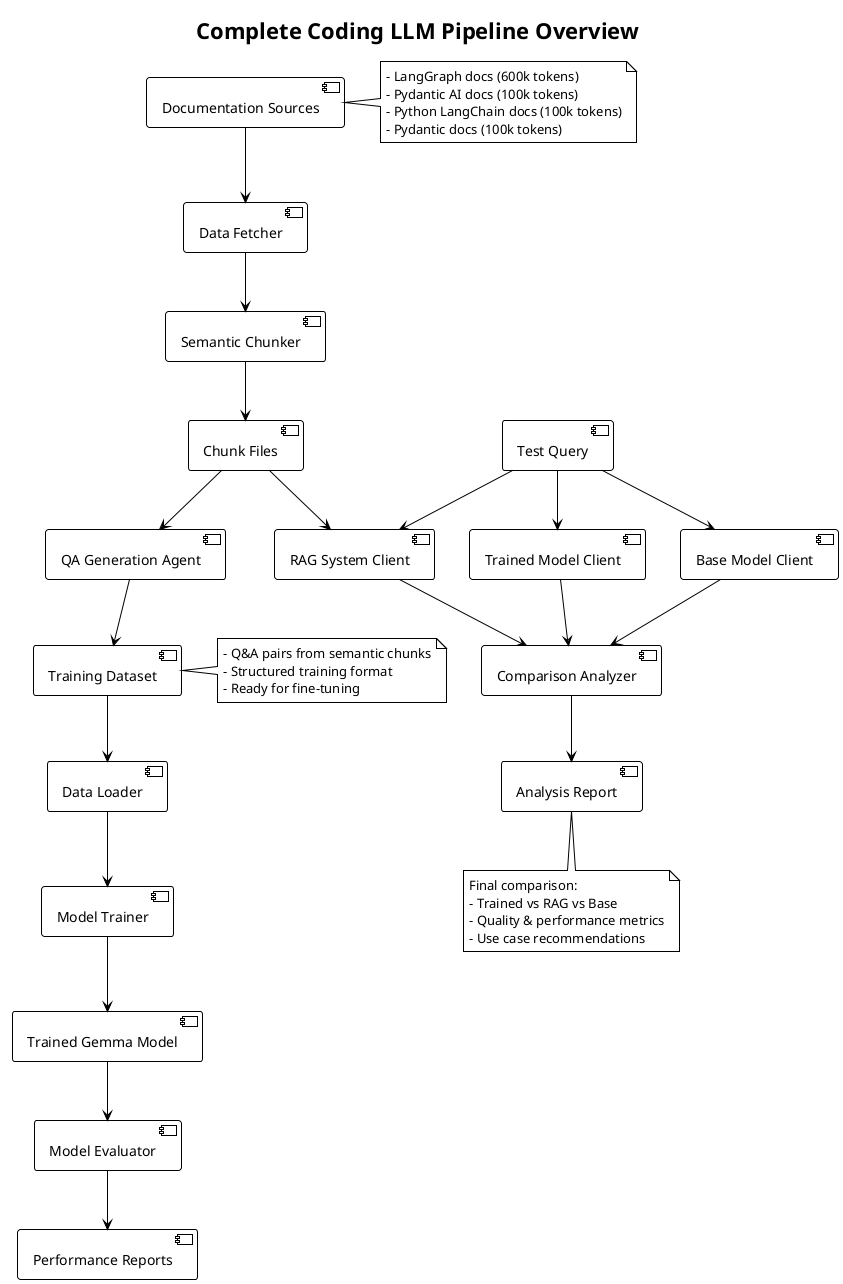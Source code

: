 @startuml Complete_Pipeline_Overview
!theme plain
title Complete Coding LLM Pipeline Overview

' Data Sources at the top
[Documentation Sources]
note right of [Documentation Sources]
  - LangGraph docs (600k tokens)
  - Pydantic AI docs (100k tokens)
  - Python LangChain docs (100k tokens)
  - Pydantic docs (100k tokens)
end note

' Vertical flow for Data Preparation
[Documentation Sources] --> [Data Fetcher]
[Data Fetcher] --> [Semantic Chunker]
[Semantic Chunker] --> [Chunk Files]
[Chunk Files] --> [QA Generation Agent]
[QA Generation Agent] --> [Training Dataset]

note right of [Training Dataset]
  - Q&A pairs from semantic chunks
  - Structured training format
  - Ready for fine-tuning
end note

' Model Training flows vertically
[Training Dataset] --> [Data Loader]
[Data Loader] --> [Model Trainer]
[Model Trainer] --> [Trained Gemma Model]

' Testing branch
[Trained Gemma Model] --> [Model Evaluator]
[Model Evaluator] --> [Performance Reports]

' Comparison flows vertically with three parallel paths
[Test Query] --> [Trained Model Client]
[Test Query] --> [RAG System Client] 
[Test Query] --> [Base Model Client]

' RAG needs chunk data
[Chunk Files] --> [RAG System Client]

' All three models feed into analyzer
[Trained Model Client] --> [Comparison Analyzer]
[RAG System Client] --> [Comparison Analyzer]
[Base Model Client] --> [Comparison Analyzer]

[Comparison Analyzer] --> [Analysis Report]

note bottom of [Analysis Report]
  Final comparison:
  - Trained vs RAG vs Base
  - Quality & performance metrics
  - Use case recommendations
end note

@enduml